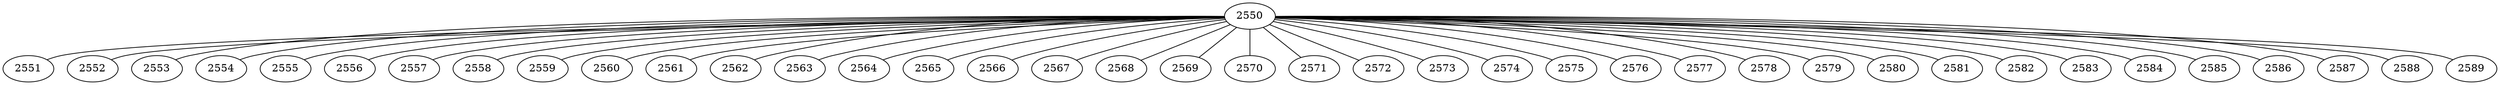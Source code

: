 graph {
    2550 []
    2551 []
    2552 []
    2553 []
    2554 []
    2555 []
    2556 []
    2557 []
    2558 []
    2559 []
    2560 []
    2561 []
    2562 []
    2563 []
    2564 []
    2565 []
    2566 []
    2567 []
    2568 []
    2569 []
    2570 []
    2571 []
    2572 []
    2573 []
    2574 []
    2575 []
    2576 []
    2577 []
    2578 []
    2579 []
    2580 []
    2581 []
    2582 []
    2583 []
    2584 []
    2585 []
    2586 []
    2587 []
    2588 []
    2589 []
    2550 -- 2551
    2550 -- 2552
    2550 -- 2553
    2550 -- 2554
    2550 -- 2555
    2550 -- 2556
    2550 -- 2557
    2550 -- 2558
    2550 -- 2559
    2550 -- 2560
    2550 -- 2561
    2550 -- 2562
    2550 -- 2563
    2550 -- 2564
    2550 -- 2565
    2550 -- 2566
    2550 -- 2567
    2550 -- 2568
    2550 -- 2569
    2550 -- 2570
    2550 -- 2571
    2550 -- 2572
    2550 -- 2573
    2550 -- 2574
    2550 -- 2575
    2550 -- 2576
    2550 -- 2577
    2550 -- 2578
    2550 -- 2579
    2550 -- 2580
    2550 -- 2581
    2550 -- 2582
    2550 -- 2583
    2550 -- 2584
    2550 -- 2585
    2550 -- 2586
    2550 -- 2587
    2550 -- 2588
    2550 -- 2589
}
